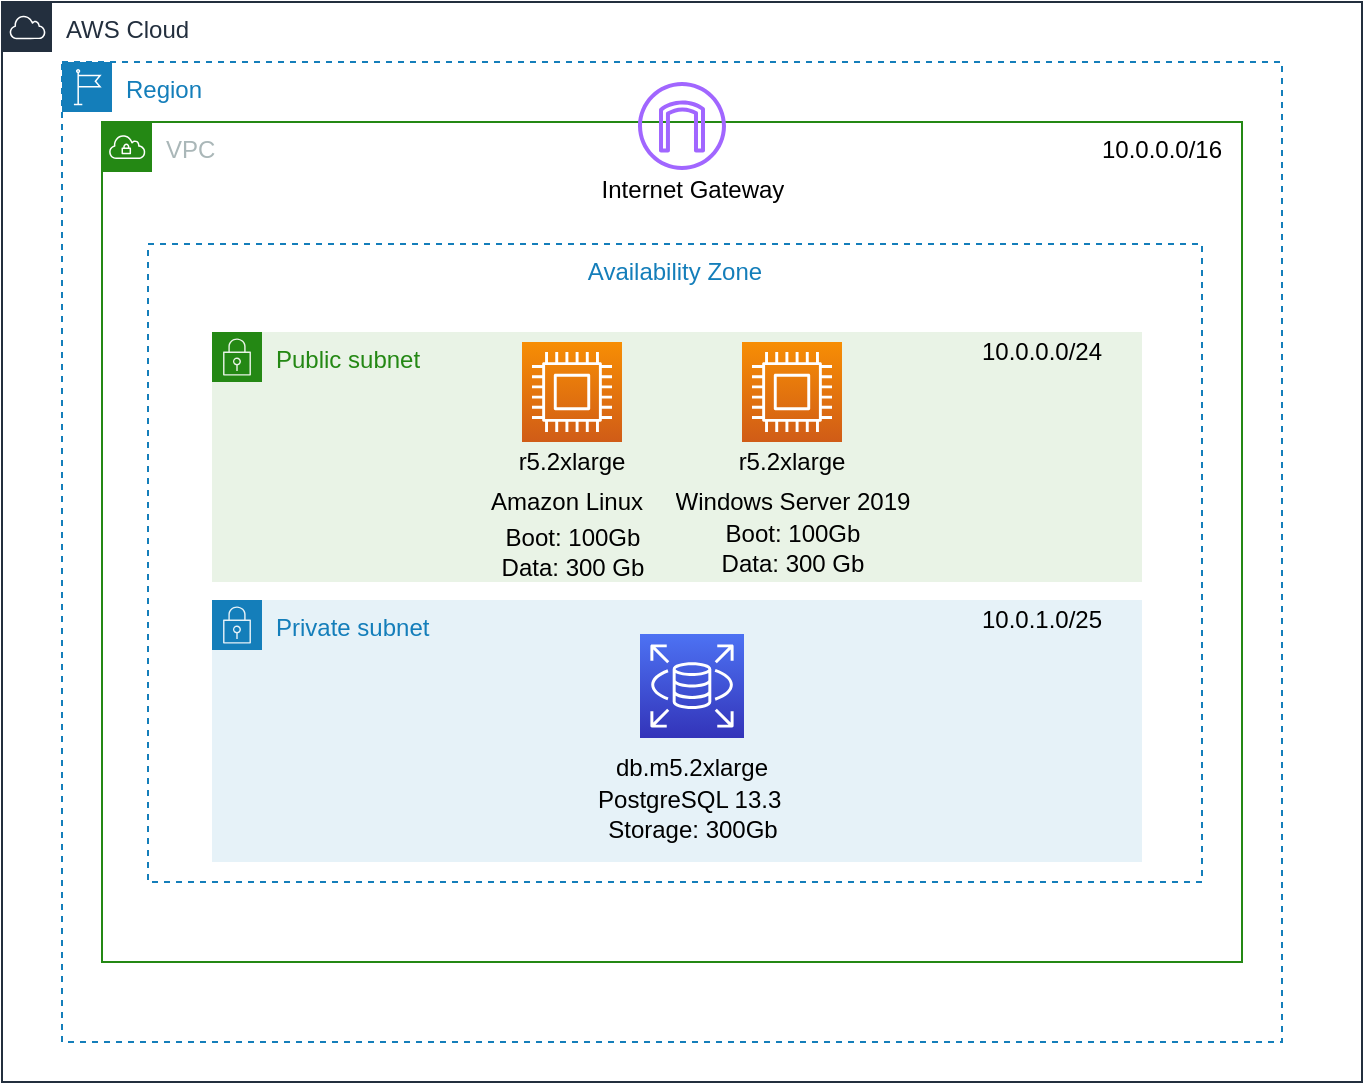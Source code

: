 <mxfile version="14.9.9" type="device"><diagram id="0a55m6RbsdgSPastfdDd" name="Page-1"><mxGraphModel dx="1422" dy="794" grid="0" gridSize="10" guides="1" tooltips="1" connect="1" arrows="1" fold="1" page="1" pageScale="1" pageWidth="850" pageHeight="1100" math="0" shadow="0"><root><mxCell id="0"/><mxCell id="1" parent="0"/><mxCell id="xTsIK7lI_xI9mqo6R4QY-5" value="VPC" style="points=[[0,0],[0.25,0],[0.5,0],[0.75,0],[1,0],[1,0.25],[1,0.5],[1,0.75],[1,1],[0.75,1],[0.5,1],[0.25,1],[0,1],[0,0.75],[0,0.5],[0,0.25]];outlineConnect=0;gradientColor=none;html=1;whiteSpace=wrap;fontSize=12;fontStyle=0;shape=mxgraph.aws4.group;grIcon=mxgraph.aws4.group_vpc;strokeColor=#248814;fillColor=none;verticalAlign=top;align=left;spacingLeft=30;fontColor=#AAB7B8;dashed=0;" vertex="1" parent="1"><mxGeometry x="130" y="140" width="570" height="420" as="geometry"/></mxCell><mxCell id="xTsIK7lI_xI9mqo6R4QY-2" value="AWS Cloud" style="points=[[0,0],[0.25,0],[0.5,0],[0.75,0],[1,0],[1,0.25],[1,0.5],[1,0.75],[1,1],[0.75,1],[0.5,1],[0.25,1],[0,1],[0,0.75],[0,0.5],[0,0.25]];outlineConnect=0;gradientColor=none;html=1;whiteSpace=wrap;fontSize=12;fontStyle=0;shape=mxgraph.aws4.group;grIcon=mxgraph.aws4.group_aws_cloud;strokeColor=#232F3E;fillColor=none;verticalAlign=top;align=left;spacingLeft=30;fontColor=#232F3E;dashed=0;" vertex="1" parent="1"><mxGeometry x="80" y="80" width="680" height="540" as="geometry"/></mxCell><mxCell id="xTsIK7lI_xI9mqo6R4QY-3" value="Region" style="points=[[0,0],[0.25,0],[0.5,0],[0.75,0],[1,0],[1,0.25],[1,0.5],[1,0.75],[1,1],[0.75,1],[0.5,1],[0.25,1],[0,1],[0,0.75],[0,0.5],[0,0.25]];outlineConnect=0;gradientColor=none;html=1;whiteSpace=wrap;fontSize=12;fontStyle=0;shape=mxgraph.aws4.group;grIcon=mxgraph.aws4.group_region;strokeColor=#147EBA;fillColor=none;verticalAlign=top;align=left;spacingLeft=30;fontColor=#147EBA;dashed=1;" vertex="1" parent="1"><mxGeometry x="110" y="110" width="610" height="490" as="geometry"/></mxCell><mxCell id="xTsIK7lI_xI9mqo6R4QY-4" value="Availability Zone" style="fillColor=none;strokeColor=#147EBA;dashed=1;verticalAlign=top;fontStyle=0;fontColor=#147EBA;" vertex="1" parent="1"><mxGeometry x="153" y="201" width="527" height="319" as="geometry"/></mxCell><mxCell id="xTsIK7lI_xI9mqo6R4QY-6" value="Public subnet" style="points=[[0,0],[0.25,0],[0.5,0],[0.75,0],[1,0],[1,0.25],[1,0.5],[1,0.75],[1,1],[0.75,1],[0.5,1],[0.25,1],[0,1],[0,0.75],[0,0.5],[0,0.25]];outlineConnect=0;gradientColor=none;html=1;whiteSpace=wrap;fontSize=12;fontStyle=0;shape=mxgraph.aws4.group;grIcon=mxgraph.aws4.group_security_group;grStroke=0;strokeColor=#248814;fillColor=#E9F3E6;verticalAlign=top;align=left;spacingLeft=30;fontColor=#248814;dashed=0;" vertex="1" parent="1"><mxGeometry x="185" y="245" width="465" height="125" as="geometry"/></mxCell><mxCell id="xTsIK7lI_xI9mqo6R4QY-7" value="Private subnet" style="points=[[0,0],[0.25,0],[0.5,0],[0.75,0],[1,0],[1,0.25],[1,0.5],[1,0.75],[1,1],[0.75,1],[0.5,1],[0.25,1],[0,1],[0,0.75],[0,0.5],[0,0.25]];outlineConnect=0;gradientColor=none;html=1;whiteSpace=wrap;fontSize=12;fontStyle=0;shape=mxgraph.aws4.group;grIcon=mxgraph.aws4.group_security_group;grStroke=0;strokeColor=#147EBA;fillColor=#E6F2F8;verticalAlign=top;align=left;spacingLeft=30;fontColor=#147EBA;dashed=0;" vertex="1" parent="1"><mxGeometry x="185" y="379" width="465" height="131" as="geometry"/></mxCell><mxCell id="xTsIK7lI_xI9mqo6R4QY-8" value="" style="points=[[0,0,0],[0.25,0,0],[0.5,0,0],[0.75,0,0],[1,0,0],[0,1,0],[0.25,1,0],[0.5,1,0],[0.75,1,0],[1,1,0],[0,0.25,0],[0,0.5,0],[0,0.75,0],[1,0.25,0],[1,0.5,0],[1,0.75,0]];outlineConnect=0;fontColor=#232F3E;gradientColor=#F78E04;gradientDirection=north;fillColor=#D05C17;strokeColor=#ffffff;dashed=0;verticalLabelPosition=bottom;verticalAlign=top;align=center;html=1;fontSize=12;fontStyle=0;aspect=fixed;shape=mxgraph.aws4.resourceIcon;resIcon=mxgraph.aws4.compute;" vertex="1" parent="1"><mxGeometry x="340" y="250" width="50" height="50" as="geometry"/></mxCell><mxCell id="xTsIK7lI_xI9mqo6R4QY-9" value="" style="points=[[0,0,0],[0.25,0,0],[0.5,0,0],[0.75,0,0],[1,0,0],[0,1,0],[0.25,1,0],[0.5,1,0],[0.75,1,0],[1,1,0],[0,0.25,0],[0,0.5,0],[0,0.75,0],[1,0.25,0],[1,0.5,0],[1,0.75,0]];outlineConnect=0;fontColor=#232F3E;gradientColor=#F78E04;gradientDirection=north;fillColor=#D05C17;strokeColor=#ffffff;dashed=0;verticalLabelPosition=bottom;verticalAlign=top;align=center;html=1;fontSize=12;fontStyle=0;aspect=fixed;shape=mxgraph.aws4.resourceIcon;resIcon=mxgraph.aws4.compute;" vertex="1" parent="1"><mxGeometry x="450" y="250" width="50" height="50" as="geometry"/></mxCell><mxCell id="xTsIK7lI_xI9mqo6R4QY-10" value="" style="points=[[0,0,0],[0.25,0,0],[0.5,0,0],[0.75,0,0],[1,0,0],[0,1,0],[0.25,1,0],[0.5,1,0],[0.75,1,0],[1,1,0],[0,0.25,0],[0,0.5,0],[0,0.75,0],[1,0.25,0],[1,0.5,0],[1,0.75,0]];outlineConnect=0;fontColor=#232F3E;gradientColor=#4D72F3;gradientDirection=north;fillColor=#3334B9;strokeColor=#ffffff;dashed=0;verticalLabelPosition=bottom;verticalAlign=top;align=center;html=1;fontSize=12;fontStyle=0;aspect=fixed;shape=mxgraph.aws4.resourceIcon;resIcon=mxgraph.aws4.rds;" vertex="1" parent="1"><mxGeometry x="399" y="396" width="52" height="52" as="geometry"/></mxCell><mxCell id="xTsIK7lI_xI9mqo6R4QY-11" value="" style="outlineConnect=0;fontColor=#232F3E;gradientColor=none;fillColor=#A166FF;strokeColor=none;dashed=0;verticalLabelPosition=bottom;verticalAlign=top;align=center;html=1;fontSize=12;fontStyle=0;aspect=fixed;pointerEvents=1;shape=mxgraph.aws4.internet_gateway;" vertex="1" parent="1"><mxGeometry x="398" y="120" width="44" height="44" as="geometry"/></mxCell><UserObject label="r5.2xlarge" placeholders="1" name="Variable" id="xTsIK7lI_xI9mqo6R4QY-12"><mxCell style="text;html=1;strokeColor=none;fillColor=none;align=center;verticalAlign=middle;whiteSpace=wrap;overflow=hidden;" vertex="1" parent="1"><mxGeometry x="435" y="300" width="80" height="20" as="geometry"/></mxCell></UserObject><UserObject label="r5.2xlarge" placeholders="1" name="Variable" id="xTsIK7lI_xI9mqo6R4QY-13"><mxCell style="text;html=1;strokeColor=none;fillColor=none;align=center;verticalAlign=middle;whiteSpace=wrap;overflow=hidden;" vertex="1" parent="1"><mxGeometry x="325" y="300" width="80" height="20" as="geometry"/></mxCell></UserObject><UserObject label="db.m5.2xlarge" placeholders="1" name="Variable" id="xTsIK7lI_xI9mqo6R4QY-14"><mxCell style="text;html=1;strokeColor=none;fillColor=none;align=center;verticalAlign=middle;whiteSpace=wrap;overflow=hidden;" vertex="1" parent="1"><mxGeometry x="385" y="453" width="80" height="20" as="geometry"/></mxCell></UserObject><UserObject label="10.0.0.0/16" placeholders="1" name="Variable" id="xTsIK7lI_xI9mqo6R4QY-15"><mxCell style="text;html=1;strokeColor=none;fillColor=none;align=center;verticalAlign=middle;whiteSpace=wrap;overflow=hidden;" vertex="1" parent="1"><mxGeometry x="620" y="144" width="80" height="20" as="geometry"/></mxCell></UserObject><UserObject label="10.0.0.0/24" placeholders="1" name="Variable" id="xTsIK7lI_xI9mqo6R4QY-16"><mxCell style="text;html=1;strokeColor=none;fillColor=none;align=center;verticalAlign=middle;whiteSpace=wrap;overflow=hidden;" vertex="1" parent="1"><mxGeometry x="560" y="245" width="80" height="20" as="geometry"/></mxCell></UserObject><UserObject label="10.0.1.0/25" placeholders="1" name="Variable" id="xTsIK7lI_xI9mqo6R4QY-17"><mxCell style="text;html=1;strokeColor=none;fillColor=none;align=center;verticalAlign=middle;whiteSpace=wrap;overflow=hidden;" vertex="1" parent="1"><mxGeometry x="560" y="379" width="80" height="20" as="geometry"/></mxCell></UserObject><UserObject label="Windows Server 2019" placeholders="1" name="Variable" id="xTsIK7lI_xI9mqo6R4QY-18"><mxCell style="text;html=1;strokeColor=none;fillColor=none;align=center;verticalAlign=middle;whiteSpace=wrap;overflow=hidden;" vertex="1" parent="1"><mxGeometry x="412.5" y="320" width="125" height="20" as="geometry"/></mxCell></UserObject><UserObject label="Amazon Linux" placeholders="1" name="Variable" id="xTsIK7lI_xI9mqo6R4QY-19"><mxCell style="text;html=1;strokeColor=none;fillColor=none;align=center;verticalAlign=middle;whiteSpace=wrap;overflow=hidden;" vertex="1" parent="1"><mxGeometry x="300" y="320" width="125" height="20" as="geometry"/></mxCell></UserObject><UserObject label="PostgreSQL 13.3&amp;nbsp;" placeholders="1" name="Variable" id="xTsIK7lI_xI9mqo6R4QY-20"><mxCell style="text;html=1;strokeColor=none;fillColor=none;align=center;verticalAlign=middle;whiteSpace=wrap;overflow=hidden;" vertex="1" parent="1"><mxGeometry x="363" y="469" width="125" height="20" as="geometry"/></mxCell></UserObject><UserObject label="Boot: 100Gb&lt;br&gt;Data: 300 Gb" placeholders="1" name="Variable" id="xTsIK7lI_xI9mqo6R4QY-21"><mxCell style="text;html=1;strokeColor=none;fillColor=none;align=center;verticalAlign=middle;whiteSpace=wrap;overflow=hidden;" vertex="1" parent="1"><mxGeometry x="412.5" y="335" width="125" height="35" as="geometry"/></mxCell></UserObject><UserObject label="Boot: 100Gb&lt;br&gt;Data: 300 Gb" placeholders="1" name="Variable" id="xTsIK7lI_xI9mqo6R4QY-22"><mxCell style="text;html=1;strokeColor=none;fillColor=none;align=center;verticalAlign=middle;whiteSpace=wrap;overflow=hidden;" vertex="1" parent="1"><mxGeometry x="302.5" y="337.5" width="125" height="35" as="geometry"/></mxCell></UserObject><UserObject label="Storage: 300Gb&lt;br&gt;" placeholders="1" name="Variable" id="xTsIK7lI_xI9mqo6R4QY-23"><mxCell style="text;html=1;strokeColor=none;fillColor=none;align=center;verticalAlign=middle;whiteSpace=wrap;overflow=hidden;" vertex="1" parent="1"><mxGeometry x="363" y="484" width="125" height="20" as="geometry"/></mxCell></UserObject><UserObject label="Internet Gateway" placeholders="1" name="Variable" id="xTsIK7lI_xI9mqo6R4QY-24"><mxCell style="text;html=1;strokeColor=none;fillColor=none;align=center;verticalAlign=middle;whiteSpace=wrap;overflow=hidden;" vertex="1" parent="1"><mxGeometry x="376" y="164" width="99" height="20" as="geometry"/></mxCell></UserObject></root></mxGraphModel></diagram></mxfile>
